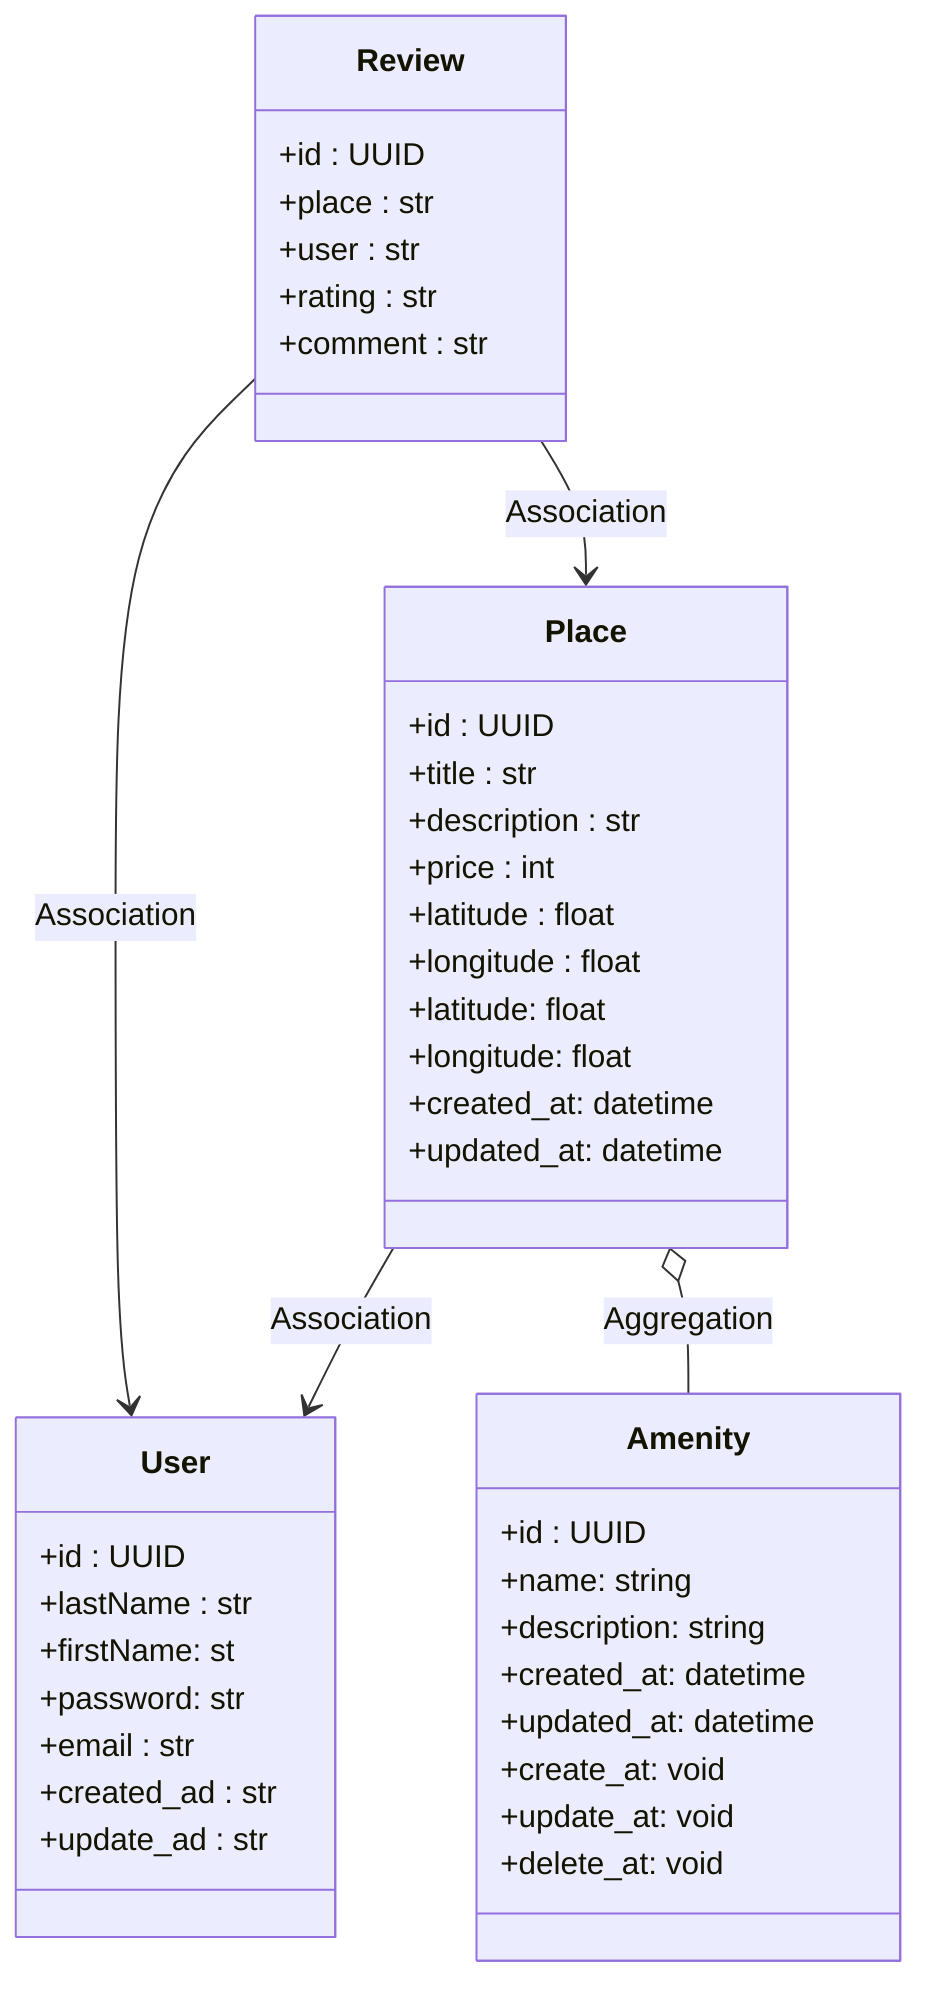 classDiagram
    class User {
        +id : UUID
        +lastName : str
        +firstName: st
        +password: str
        +email : str
        +created_ad : str
        +update_ad : str
}
    class Place {
        +id : UUID
        +title : str
        +description : str
        +price : int
        +latitude : float
        +longitude : float
        +latitude: float
        +longitude: float
        +created_at: datetime
        +updated_at: datetime
}
    class Review {
        +id : UUID
        +place : str
        +user : str
        +rating : str
        +comment : str
}
    class Amenity {
        +id : UUID
        +name: string
        +description: string
        +created_at: datetime
        +updated_at: datetime
        +create_at: void
        +update_at: void
        +delete_at: void
}

Place --> User : Association
Review --> User : Association
Review --> Place : Association
Place o-- Amenity : Aggregation
